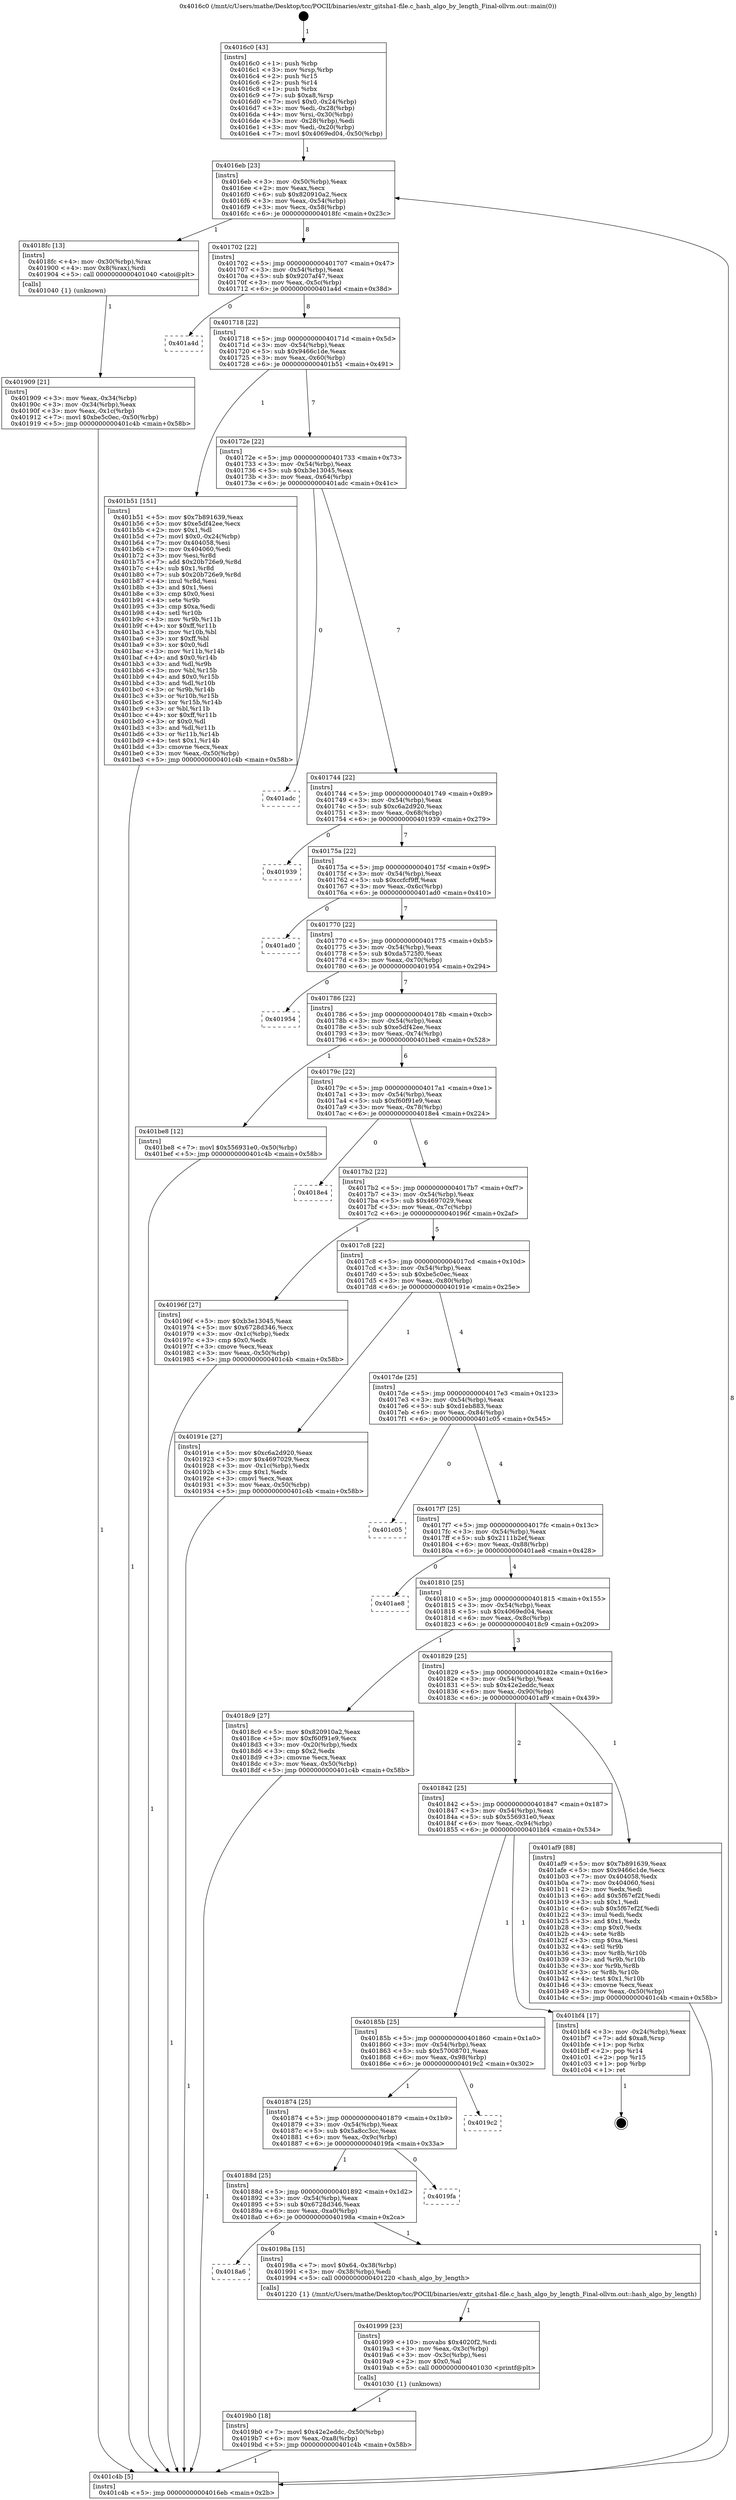 digraph "0x4016c0" {
  label = "0x4016c0 (/mnt/c/Users/mathe/Desktop/tcc/POCII/binaries/extr_gitsha1-file.c_hash_algo_by_length_Final-ollvm.out::main(0))"
  labelloc = "t"
  node[shape=record]

  Entry [label="",width=0.3,height=0.3,shape=circle,fillcolor=black,style=filled]
  "0x4016eb" [label="{
     0x4016eb [23]\l
     | [instrs]\l
     &nbsp;&nbsp;0x4016eb \<+3\>: mov -0x50(%rbp),%eax\l
     &nbsp;&nbsp;0x4016ee \<+2\>: mov %eax,%ecx\l
     &nbsp;&nbsp;0x4016f0 \<+6\>: sub $0x820910a2,%ecx\l
     &nbsp;&nbsp;0x4016f6 \<+3\>: mov %eax,-0x54(%rbp)\l
     &nbsp;&nbsp;0x4016f9 \<+3\>: mov %ecx,-0x58(%rbp)\l
     &nbsp;&nbsp;0x4016fc \<+6\>: je 00000000004018fc \<main+0x23c\>\l
  }"]
  "0x4018fc" [label="{
     0x4018fc [13]\l
     | [instrs]\l
     &nbsp;&nbsp;0x4018fc \<+4\>: mov -0x30(%rbp),%rax\l
     &nbsp;&nbsp;0x401900 \<+4\>: mov 0x8(%rax),%rdi\l
     &nbsp;&nbsp;0x401904 \<+5\>: call 0000000000401040 \<atoi@plt\>\l
     | [calls]\l
     &nbsp;&nbsp;0x401040 \{1\} (unknown)\l
  }"]
  "0x401702" [label="{
     0x401702 [22]\l
     | [instrs]\l
     &nbsp;&nbsp;0x401702 \<+5\>: jmp 0000000000401707 \<main+0x47\>\l
     &nbsp;&nbsp;0x401707 \<+3\>: mov -0x54(%rbp),%eax\l
     &nbsp;&nbsp;0x40170a \<+5\>: sub $0x9207af47,%eax\l
     &nbsp;&nbsp;0x40170f \<+3\>: mov %eax,-0x5c(%rbp)\l
     &nbsp;&nbsp;0x401712 \<+6\>: je 0000000000401a4d \<main+0x38d\>\l
  }"]
  Exit [label="",width=0.3,height=0.3,shape=circle,fillcolor=black,style=filled,peripheries=2]
  "0x401a4d" [label="{
     0x401a4d\l
  }", style=dashed]
  "0x401718" [label="{
     0x401718 [22]\l
     | [instrs]\l
     &nbsp;&nbsp;0x401718 \<+5\>: jmp 000000000040171d \<main+0x5d\>\l
     &nbsp;&nbsp;0x40171d \<+3\>: mov -0x54(%rbp),%eax\l
     &nbsp;&nbsp;0x401720 \<+5\>: sub $0x9466c1de,%eax\l
     &nbsp;&nbsp;0x401725 \<+3\>: mov %eax,-0x60(%rbp)\l
     &nbsp;&nbsp;0x401728 \<+6\>: je 0000000000401b51 \<main+0x491\>\l
  }"]
  "0x4019b0" [label="{
     0x4019b0 [18]\l
     | [instrs]\l
     &nbsp;&nbsp;0x4019b0 \<+7\>: movl $0x42e2eddc,-0x50(%rbp)\l
     &nbsp;&nbsp;0x4019b7 \<+6\>: mov %eax,-0xa8(%rbp)\l
     &nbsp;&nbsp;0x4019bd \<+5\>: jmp 0000000000401c4b \<main+0x58b\>\l
  }"]
  "0x401b51" [label="{
     0x401b51 [151]\l
     | [instrs]\l
     &nbsp;&nbsp;0x401b51 \<+5\>: mov $0x7b891639,%eax\l
     &nbsp;&nbsp;0x401b56 \<+5\>: mov $0xe5df42ee,%ecx\l
     &nbsp;&nbsp;0x401b5b \<+2\>: mov $0x1,%dl\l
     &nbsp;&nbsp;0x401b5d \<+7\>: movl $0x0,-0x24(%rbp)\l
     &nbsp;&nbsp;0x401b64 \<+7\>: mov 0x404058,%esi\l
     &nbsp;&nbsp;0x401b6b \<+7\>: mov 0x404060,%edi\l
     &nbsp;&nbsp;0x401b72 \<+3\>: mov %esi,%r8d\l
     &nbsp;&nbsp;0x401b75 \<+7\>: add $0x20b726e9,%r8d\l
     &nbsp;&nbsp;0x401b7c \<+4\>: sub $0x1,%r8d\l
     &nbsp;&nbsp;0x401b80 \<+7\>: sub $0x20b726e9,%r8d\l
     &nbsp;&nbsp;0x401b87 \<+4\>: imul %r8d,%esi\l
     &nbsp;&nbsp;0x401b8b \<+3\>: and $0x1,%esi\l
     &nbsp;&nbsp;0x401b8e \<+3\>: cmp $0x0,%esi\l
     &nbsp;&nbsp;0x401b91 \<+4\>: sete %r9b\l
     &nbsp;&nbsp;0x401b95 \<+3\>: cmp $0xa,%edi\l
     &nbsp;&nbsp;0x401b98 \<+4\>: setl %r10b\l
     &nbsp;&nbsp;0x401b9c \<+3\>: mov %r9b,%r11b\l
     &nbsp;&nbsp;0x401b9f \<+4\>: xor $0xff,%r11b\l
     &nbsp;&nbsp;0x401ba3 \<+3\>: mov %r10b,%bl\l
     &nbsp;&nbsp;0x401ba6 \<+3\>: xor $0xff,%bl\l
     &nbsp;&nbsp;0x401ba9 \<+3\>: xor $0x0,%dl\l
     &nbsp;&nbsp;0x401bac \<+3\>: mov %r11b,%r14b\l
     &nbsp;&nbsp;0x401baf \<+4\>: and $0x0,%r14b\l
     &nbsp;&nbsp;0x401bb3 \<+3\>: and %dl,%r9b\l
     &nbsp;&nbsp;0x401bb6 \<+3\>: mov %bl,%r15b\l
     &nbsp;&nbsp;0x401bb9 \<+4\>: and $0x0,%r15b\l
     &nbsp;&nbsp;0x401bbd \<+3\>: and %dl,%r10b\l
     &nbsp;&nbsp;0x401bc0 \<+3\>: or %r9b,%r14b\l
     &nbsp;&nbsp;0x401bc3 \<+3\>: or %r10b,%r15b\l
     &nbsp;&nbsp;0x401bc6 \<+3\>: xor %r15b,%r14b\l
     &nbsp;&nbsp;0x401bc9 \<+3\>: or %bl,%r11b\l
     &nbsp;&nbsp;0x401bcc \<+4\>: xor $0xff,%r11b\l
     &nbsp;&nbsp;0x401bd0 \<+3\>: or $0x0,%dl\l
     &nbsp;&nbsp;0x401bd3 \<+3\>: and %dl,%r11b\l
     &nbsp;&nbsp;0x401bd6 \<+3\>: or %r11b,%r14b\l
     &nbsp;&nbsp;0x401bd9 \<+4\>: test $0x1,%r14b\l
     &nbsp;&nbsp;0x401bdd \<+3\>: cmovne %ecx,%eax\l
     &nbsp;&nbsp;0x401be0 \<+3\>: mov %eax,-0x50(%rbp)\l
     &nbsp;&nbsp;0x401be3 \<+5\>: jmp 0000000000401c4b \<main+0x58b\>\l
  }"]
  "0x40172e" [label="{
     0x40172e [22]\l
     | [instrs]\l
     &nbsp;&nbsp;0x40172e \<+5\>: jmp 0000000000401733 \<main+0x73\>\l
     &nbsp;&nbsp;0x401733 \<+3\>: mov -0x54(%rbp),%eax\l
     &nbsp;&nbsp;0x401736 \<+5\>: sub $0xb3e13045,%eax\l
     &nbsp;&nbsp;0x40173b \<+3\>: mov %eax,-0x64(%rbp)\l
     &nbsp;&nbsp;0x40173e \<+6\>: je 0000000000401adc \<main+0x41c\>\l
  }"]
  "0x401999" [label="{
     0x401999 [23]\l
     | [instrs]\l
     &nbsp;&nbsp;0x401999 \<+10\>: movabs $0x4020f2,%rdi\l
     &nbsp;&nbsp;0x4019a3 \<+3\>: mov %eax,-0x3c(%rbp)\l
     &nbsp;&nbsp;0x4019a6 \<+3\>: mov -0x3c(%rbp),%esi\l
     &nbsp;&nbsp;0x4019a9 \<+2\>: mov $0x0,%al\l
     &nbsp;&nbsp;0x4019ab \<+5\>: call 0000000000401030 \<printf@plt\>\l
     | [calls]\l
     &nbsp;&nbsp;0x401030 \{1\} (unknown)\l
  }"]
  "0x401adc" [label="{
     0x401adc\l
  }", style=dashed]
  "0x401744" [label="{
     0x401744 [22]\l
     | [instrs]\l
     &nbsp;&nbsp;0x401744 \<+5\>: jmp 0000000000401749 \<main+0x89\>\l
     &nbsp;&nbsp;0x401749 \<+3\>: mov -0x54(%rbp),%eax\l
     &nbsp;&nbsp;0x40174c \<+5\>: sub $0xc6a2d920,%eax\l
     &nbsp;&nbsp;0x401751 \<+3\>: mov %eax,-0x68(%rbp)\l
     &nbsp;&nbsp;0x401754 \<+6\>: je 0000000000401939 \<main+0x279\>\l
  }"]
  "0x4018a6" [label="{
     0x4018a6\l
  }", style=dashed]
  "0x401939" [label="{
     0x401939\l
  }", style=dashed]
  "0x40175a" [label="{
     0x40175a [22]\l
     | [instrs]\l
     &nbsp;&nbsp;0x40175a \<+5\>: jmp 000000000040175f \<main+0x9f\>\l
     &nbsp;&nbsp;0x40175f \<+3\>: mov -0x54(%rbp),%eax\l
     &nbsp;&nbsp;0x401762 \<+5\>: sub $0xccfcf9ff,%eax\l
     &nbsp;&nbsp;0x401767 \<+3\>: mov %eax,-0x6c(%rbp)\l
     &nbsp;&nbsp;0x40176a \<+6\>: je 0000000000401ad0 \<main+0x410\>\l
  }"]
  "0x40198a" [label="{
     0x40198a [15]\l
     | [instrs]\l
     &nbsp;&nbsp;0x40198a \<+7\>: movl $0x64,-0x38(%rbp)\l
     &nbsp;&nbsp;0x401991 \<+3\>: mov -0x38(%rbp),%edi\l
     &nbsp;&nbsp;0x401994 \<+5\>: call 0000000000401220 \<hash_algo_by_length\>\l
     | [calls]\l
     &nbsp;&nbsp;0x401220 \{1\} (/mnt/c/Users/mathe/Desktop/tcc/POCII/binaries/extr_gitsha1-file.c_hash_algo_by_length_Final-ollvm.out::hash_algo_by_length)\l
  }"]
  "0x401ad0" [label="{
     0x401ad0\l
  }", style=dashed]
  "0x401770" [label="{
     0x401770 [22]\l
     | [instrs]\l
     &nbsp;&nbsp;0x401770 \<+5\>: jmp 0000000000401775 \<main+0xb5\>\l
     &nbsp;&nbsp;0x401775 \<+3\>: mov -0x54(%rbp),%eax\l
     &nbsp;&nbsp;0x401778 \<+5\>: sub $0xda5725f0,%eax\l
     &nbsp;&nbsp;0x40177d \<+3\>: mov %eax,-0x70(%rbp)\l
     &nbsp;&nbsp;0x401780 \<+6\>: je 0000000000401954 \<main+0x294\>\l
  }"]
  "0x40188d" [label="{
     0x40188d [25]\l
     | [instrs]\l
     &nbsp;&nbsp;0x40188d \<+5\>: jmp 0000000000401892 \<main+0x1d2\>\l
     &nbsp;&nbsp;0x401892 \<+3\>: mov -0x54(%rbp),%eax\l
     &nbsp;&nbsp;0x401895 \<+5\>: sub $0x6728d346,%eax\l
     &nbsp;&nbsp;0x40189a \<+6\>: mov %eax,-0xa0(%rbp)\l
     &nbsp;&nbsp;0x4018a0 \<+6\>: je 000000000040198a \<main+0x2ca\>\l
  }"]
  "0x401954" [label="{
     0x401954\l
  }", style=dashed]
  "0x401786" [label="{
     0x401786 [22]\l
     | [instrs]\l
     &nbsp;&nbsp;0x401786 \<+5\>: jmp 000000000040178b \<main+0xcb\>\l
     &nbsp;&nbsp;0x40178b \<+3\>: mov -0x54(%rbp),%eax\l
     &nbsp;&nbsp;0x40178e \<+5\>: sub $0xe5df42ee,%eax\l
     &nbsp;&nbsp;0x401793 \<+3\>: mov %eax,-0x74(%rbp)\l
     &nbsp;&nbsp;0x401796 \<+6\>: je 0000000000401be8 \<main+0x528\>\l
  }"]
  "0x4019fa" [label="{
     0x4019fa\l
  }", style=dashed]
  "0x401be8" [label="{
     0x401be8 [12]\l
     | [instrs]\l
     &nbsp;&nbsp;0x401be8 \<+7\>: movl $0x556931e0,-0x50(%rbp)\l
     &nbsp;&nbsp;0x401bef \<+5\>: jmp 0000000000401c4b \<main+0x58b\>\l
  }"]
  "0x40179c" [label="{
     0x40179c [22]\l
     | [instrs]\l
     &nbsp;&nbsp;0x40179c \<+5\>: jmp 00000000004017a1 \<main+0xe1\>\l
     &nbsp;&nbsp;0x4017a1 \<+3\>: mov -0x54(%rbp),%eax\l
     &nbsp;&nbsp;0x4017a4 \<+5\>: sub $0xf60f91e9,%eax\l
     &nbsp;&nbsp;0x4017a9 \<+3\>: mov %eax,-0x78(%rbp)\l
     &nbsp;&nbsp;0x4017ac \<+6\>: je 00000000004018e4 \<main+0x224\>\l
  }"]
  "0x401874" [label="{
     0x401874 [25]\l
     | [instrs]\l
     &nbsp;&nbsp;0x401874 \<+5\>: jmp 0000000000401879 \<main+0x1b9\>\l
     &nbsp;&nbsp;0x401879 \<+3\>: mov -0x54(%rbp),%eax\l
     &nbsp;&nbsp;0x40187c \<+5\>: sub $0x5a8cc3cc,%eax\l
     &nbsp;&nbsp;0x401881 \<+6\>: mov %eax,-0x9c(%rbp)\l
     &nbsp;&nbsp;0x401887 \<+6\>: je 00000000004019fa \<main+0x33a\>\l
  }"]
  "0x4018e4" [label="{
     0x4018e4\l
  }", style=dashed]
  "0x4017b2" [label="{
     0x4017b2 [22]\l
     | [instrs]\l
     &nbsp;&nbsp;0x4017b2 \<+5\>: jmp 00000000004017b7 \<main+0xf7\>\l
     &nbsp;&nbsp;0x4017b7 \<+3\>: mov -0x54(%rbp),%eax\l
     &nbsp;&nbsp;0x4017ba \<+5\>: sub $0x4697029,%eax\l
     &nbsp;&nbsp;0x4017bf \<+3\>: mov %eax,-0x7c(%rbp)\l
     &nbsp;&nbsp;0x4017c2 \<+6\>: je 000000000040196f \<main+0x2af\>\l
  }"]
  "0x4019c2" [label="{
     0x4019c2\l
  }", style=dashed]
  "0x40196f" [label="{
     0x40196f [27]\l
     | [instrs]\l
     &nbsp;&nbsp;0x40196f \<+5\>: mov $0xb3e13045,%eax\l
     &nbsp;&nbsp;0x401974 \<+5\>: mov $0x6728d346,%ecx\l
     &nbsp;&nbsp;0x401979 \<+3\>: mov -0x1c(%rbp),%edx\l
     &nbsp;&nbsp;0x40197c \<+3\>: cmp $0x0,%edx\l
     &nbsp;&nbsp;0x40197f \<+3\>: cmove %ecx,%eax\l
     &nbsp;&nbsp;0x401982 \<+3\>: mov %eax,-0x50(%rbp)\l
     &nbsp;&nbsp;0x401985 \<+5\>: jmp 0000000000401c4b \<main+0x58b\>\l
  }"]
  "0x4017c8" [label="{
     0x4017c8 [22]\l
     | [instrs]\l
     &nbsp;&nbsp;0x4017c8 \<+5\>: jmp 00000000004017cd \<main+0x10d\>\l
     &nbsp;&nbsp;0x4017cd \<+3\>: mov -0x54(%rbp),%eax\l
     &nbsp;&nbsp;0x4017d0 \<+5\>: sub $0xbe5c0ec,%eax\l
     &nbsp;&nbsp;0x4017d5 \<+3\>: mov %eax,-0x80(%rbp)\l
     &nbsp;&nbsp;0x4017d8 \<+6\>: je 000000000040191e \<main+0x25e\>\l
  }"]
  "0x40185b" [label="{
     0x40185b [25]\l
     | [instrs]\l
     &nbsp;&nbsp;0x40185b \<+5\>: jmp 0000000000401860 \<main+0x1a0\>\l
     &nbsp;&nbsp;0x401860 \<+3\>: mov -0x54(%rbp),%eax\l
     &nbsp;&nbsp;0x401863 \<+5\>: sub $0x57008701,%eax\l
     &nbsp;&nbsp;0x401868 \<+6\>: mov %eax,-0x98(%rbp)\l
     &nbsp;&nbsp;0x40186e \<+6\>: je 00000000004019c2 \<main+0x302\>\l
  }"]
  "0x40191e" [label="{
     0x40191e [27]\l
     | [instrs]\l
     &nbsp;&nbsp;0x40191e \<+5\>: mov $0xc6a2d920,%eax\l
     &nbsp;&nbsp;0x401923 \<+5\>: mov $0x4697029,%ecx\l
     &nbsp;&nbsp;0x401928 \<+3\>: mov -0x1c(%rbp),%edx\l
     &nbsp;&nbsp;0x40192b \<+3\>: cmp $0x1,%edx\l
     &nbsp;&nbsp;0x40192e \<+3\>: cmovl %ecx,%eax\l
     &nbsp;&nbsp;0x401931 \<+3\>: mov %eax,-0x50(%rbp)\l
     &nbsp;&nbsp;0x401934 \<+5\>: jmp 0000000000401c4b \<main+0x58b\>\l
  }"]
  "0x4017de" [label="{
     0x4017de [25]\l
     | [instrs]\l
     &nbsp;&nbsp;0x4017de \<+5\>: jmp 00000000004017e3 \<main+0x123\>\l
     &nbsp;&nbsp;0x4017e3 \<+3\>: mov -0x54(%rbp),%eax\l
     &nbsp;&nbsp;0x4017e6 \<+5\>: sub $0xd1eb883,%eax\l
     &nbsp;&nbsp;0x4017eb \<+6\>: mov %eax,-0x84(%rbp)\l
     &nbsp;&nbsp;0x4017f1 \<+6\>: je 0000000000401c05 \<main+0x545\>\l
  }"]
  "0x401bf4" [label="{
     0x401bf4 [17]\l
     | [instrs]\l
     &nbsp;&nbsp;0x401bf4 \<+3\>: mov -0x24(%rbp),%eax\l
     &nbsp;&nbsp;0x401bf7 \<+7\>: add $0xa8,%rsp\l
     &nbsp;&nbsp;0x401bfe \<+1\>: pop %rbx\l
     &nbsp;&nbsp;0x401bff \<+2\>: pop %r14\l
     &nbsp;&nbsp;0x401c01 \<+2\>: pop %r15\l
     &nbsp;&nbsp;0x401c03 \<+1\>: pop %rbp\l
     &nbsp;&nbsp;0x401c04 \<+1\>: ret\l
  }"]
  "0x401c05" [label="{
     0x401c05\l
  }", style=dashed]
  "0x4017f7" [label="{
     0x4017f7 [25]\l
     | [instrs]\l
     &nbsp;&nbsp;0x4017f7 \<+5\>: jmp 00000000004017fc \<main+0x13c\>\l
     &nbsp;&nbsp;0x4017fc \<+3\>: mov -0x54(%rbp),%eax\l
     &nbsp;&nbsp;0x4017ff \<+5\>: sub $0x2111b2ef,%eax\l
     &nbsp;&nbsp;0x401804 \<+6\>: mov %eax,-0x88(%rbp)\l
     &nbsp;&nbsp;0x40180a \<+6\>: je 0000000000401ae8 \<main+0x428\>\l
  }"]
  "0x401842" [label="{
     0x401842 [25]\l
     | [instrs]\l
     &nbsp;&nbsp;0x401842 \<+5\>: jmp 0000000000401847 \<main+0x187\>\l
     &nbsp;&nbsp;0x401847 \<+3\>: mov -0x54(%rbp),%eax\l
     &nbsp;&nbsp;0x40184a \<+5\>: sub $0x556931e0,%eax\l
     &nbsp;&nbsp;0x40184f \<+6\>: mov %eax,-0x94(%rbp)\l
     &nbsp;&nbsp;0x401855 \<+6\>: je 0000000000401bf4 \<main+0x534\>\l
  }"]
  "0x401ae8" [label="{
     0x401ae8\l
  }", style=dashed]
  "0x401810" [label="{
     0x401810 [25]\l
     | [instrs]\l
     &nbsp;&nbsp;0x401810 \<+5\>: jmp 0000000000401815 \<main+0x155\>\l
     &nbsp;&nbsp;0x401815 \<+3\>: mov -0x54(%rbp),%eax\l
     &nbsp;&nbsp;0x401818 \<+5\>: sub $0x4069ed04,%eax\l
     &nbsp;&nbsp;0x40181d \<+6\>: mov %eax,-0x8c(%rbp)\l
     &nbsp;&nbsp;0x401823 \<+6\>: je 00000000004018c9 \<main+0x209\>\l
  }"]
  "0x401af9" [label="{
     0x401af9 [88]\l
     | [instrs]\l
     &nbsp;&nbsp;0x401af9 \<+5\>: mov $0x7b891639,%eax\l
     &nbsp;&nbsp;0x401afe \<+5\>: mov $0x9466c1de,%ecx\l
     &nbsp;&nbsp;0x401b03 \<+7\>: mov 0x404058,%edx\l
     &nbsp;&nbsp;0x401b0a \<+7\>: mov 0x404060,%esi\l
     &nbsp;&nbsp;0x401b11 \<+2\>: mov %edx,%edi\l
     &nbsp;&nbsp;0x401b13 \<+6\>: add $0x5f67ef2f,%edi\l
     &nbsp;&nbsp;0x401b19 \<+3\>: sub $0x1,%edi\l
     &nbsp;&nbsp;0x401b1c \<+6\>: sub $0x5f67ef2f,%edi\l
     &nbsp;&nbsp;0x401b22 \<+3\>: imul %edi,%edx\l
     &nbsp;&nbsp;0x401b25 \<+3\>: and $0x1,%edx\l
     &nbsp;&nbsp;0x401b28 \<+3\>: cmp $0x0,%edx\l
     &nbsp;&nbsp;0x401b2b \<+4\>: sete %r8b\l
     &nbsp;&nbsp;0x401b2f \<+3\>: cmp $0xa,%esi\l
     &nbsp;&nbsp;0x401b32 \<+4\>: setl %r9b\l
     &nbsp;&nbsp;0x401b36 \<+3\>: mov %r8b,%r10b\l
     &nbsp;&nbsp;0x401b39 \<+3\>: and %r9b,%r10b\l
     &nbsp;&nbsp;0x401b3c \<+3\>: xor %r9b,%r8b\l
     &nbsp;&nbsp;0x401b3f \<+3\>: or %r8b,%r10b\l
     &nbsp;&nbsp;0x401b42 \<+4\>: test $0x1,%r10b\l
     &nbsp;&nbsp;0x401b46 \<+3\>: cmovne %ecx,%eax\l
     &nbsp;&nbsp;0x401b49 \<+3\>: mov %eax,-0x50(%rbp)\l
     &nbsp;&nbsp;0x401b4c \<+5\>: jmp 0000000000401c4b \<main+0x58b\>\l
  }"]
  "0x4018c9" [label="{
     0x4018c9 [27]\l
     | [instrs]\l
     &nbsp;&nbsp;0x4018c9 \<+5\>: mov $0x820910a2,%eax\l
     &nbsp;&nbsp;0x4018ce \<+5\>: mov $0xf60f91e9,%ecx\l
     &nbsp;&nbsp;0x4018d3 \<+3\>: mov -0x20(%rbp),%edx\l
     &nbsp;&nbsp;0x4018d6 \<+3\>: cmp $0x2,%edx\l
     &nbsp;&nbsp;0x4018d9 \<+3\>: cmovne %ecx,%eax\l
     &nbsp;&nbsp;0x4018dc \<+3\>: mov %eax,-0x50(%rbp)\l
     &nbsp;&nbsp;0x4018df \<+5\>: jmp 0000000000401c4b \<main+0x58b\>\l
  }"]
  "0x401829" [label="{
     0x401829 [25]\l
     | [instrs]\l
     &nbsp;&nbsp;0x401829 \<+5\>: jmp 000000000040182e \<main+0x16e\>\l
     &nbsp;&nbsp;0x40182e \<+3\>: mov -0x54(%rbp),%eax\l
     &nbsp;&nbsp;0x401831 \<+5\>: sub $0x42e2eddc,%eax\l
     &nbsp;&nbsp;0x401836 \<+6\>: mov %eax,-0x90(%rbp)\l
     &nbsp;&nbsp;0x40183c \<+6\>: je 0000000000401af9 \<main+0x439\>\l
  }"]
  "0x401c4b" [label="{
     0x401c4b [5]\l
     | [instrs]\l
     &nbsp;&nbsp;0x401c4b \<+5\>: jmp 00000000004016eb \<main+0x2b\>\l
  }"]
  "0x4016c0" [label="{
     0x4016c0 [43]\l
     | [instrs]\l
     &nbsp;&nbsp;0x4016c0 \<+1\>: push %rbp\l
     &nbsp;&nbsp;0x4016c1 \<+3\>: mov %rsp,%rbp\l
     &nbsp;&nbsp;0x4016c4 \<+2\>: push %r15\l
     &nbsp;&nbsp;0x4016c6 \<+2\>: push %r14\l
     &nbsp;&nbsp;0x4016c8 \<+1\>: push %rbx\l
     &nbsp;&nbsp;0x4016c9 \<+7\>: sub $0xa8,%rsp\l
     &nbsp;&nbsp;0x4016d0 \<+7\>: movl $0x0,-0x24(%rbp)\l
     &nbsp;&nbsp;0x4016d7 \<+3\>: mov %edi,-0x28(%rbp)\l
     &nbsp;&nbsp;0x4016da \<+4\>: mov %rsi,-0x30(%rbp)\l
     &nbsp;&nbsp;0x4016de \<+3\>: mov -0x28(%rbp),%edi\l
     &nbsp;&nbsp;0x4016e1 \<+3\>: mov %edi,-0x20(%rbp)\l
     &nbsp;&nbsp;0x4016e4 \<+7\>: movl $0x4069ed04,-0x50(%rbp)\l
  }"]
  "0x401909" [label="{
     0x401909 [21]\l
     | [instrs]\l
     &nbsp;&nbsp;0x401909 \<+3\>: mov %eax,-0x34(%rbp)\l
     &nbsp;&nbsp;0x40190c \<+3\>: mov -0x34(%rbp),%eax\l
     &nbsp;&nbsp;0x40190f \<+3\>: mov %eax,-0x1c(%rbp)\l
     &nbsp;&nbsp;0x401912 \<+7\>: movl $0xbe5c0ec,-0x50(%rbp)\l
     &nbsp;&nbsp;0x401919 \<+5\>: jmp 0000000000401c4b \<main+0x58b\>\l
  }"]
  Entry -> "0x4016c0" [label=" 1"]
  "0x4016eb" -> "0x4018fc" [label=" 1"]
  "0x4016eb" -> "0x401702" [label=" 8"]
  "0x401bf4" -> Exit [label=" 1"]
  "0x401702" -> "0x401a4d" [label=" 0"]
  "0x401702" -> "0x401718" [label=" 8"]
  "0x401be8" -> "0x401c4b" [label=" 1"]
  "0x401718" -> "0x401b51" [label=" 1"]
  "0x401718" -> "0x40172e" [label=" 7"]
  "0x401b51" -> "0x401c4b" [label=" 1"]
  "0x40172e" -> "0x401adc" [label=" 0"]
  "0x40172e" -> "0x401744" [label=" 7"]
  "0x401af9" -> "0x401c4b" [label=" 1"]
  "0x401744" -> "0x401939" [label=" 0"]
  "0x401744" -> "0x40175a" [label=" 7"]
  "0x4019b0" -> "0x401c4b" [label=" 1"]
  "0x40175a" -> "0x401ad0" [label=" 0"]
  "0x40175a" -> "0x401770" [label=" 7"]
  "0x401999" -> "0x4019b0" [label=" 1"]
  "0x401770" -> "0x401954" [label=" 0"]
  "0x401770" -> "0x401786" [label=" 7"]
  "0x40188d" -> "0x4018a6" [label=" 0"]
  "0x401786" -> "0x401be8" [label=" 1"]
  "0x401786" -> "0x40179c" [label=" 6"]
  "0x40188d" -> "0x40198a" [label=" 1"]
  "0x40179c" -> "0x4018e4" [label=" 0"]
  "0x40179c" -> "0x4017b2" [label=" 6"]
  "0x401874" -> "0x40188d" [label=" 1"]
  "0x4017b2" -> "0x40196f" [label=" 1"]
  "0x4017b2" -> "0x4017c8" [label=" 5"]
  "0x401874" -> "0x4019fa" [label=" 0"]
  "0x4017c8" -> "0x40191e" [label=" 1"]
  "0x4017c8" -> "0x4017de" [label=" 4"]
  "0x40185b" -> "0x401874" [label=" 1"]
  "0x4017de" -> "0x401c05" [label=" 0"]
  "0x4017de" -> "0x4017f7" [label=" 4"]
  "0x40185b" -> "0x4019c2" [label=" 0"]
  "0x4017f7" -> "0x401ae8" [label=" 0"]
  "0x4017f7" -> "0x401810" [label=" 4"]
  "0x401842" -> "0x40185b" [label=" 1"]
  "0x401810" -> "0x4018c9" [label=" 1"]
  "0x401810" -> "0x401829" [label=" 3"]
  "0x4018c9" -> "0x401c4b" [label=" 1"]
  "0x4016c0" -> "0x4016eb" [label=" 1"]
  "0x401c4b" -> "0x4016eb" [label=" 8"]
  "0x4018fc" -> "0x401909" [label=" 1"]
  "0x401909" -> "0x401c4b" [label=" 1"]
  "0x40191e" -> "0x401c4b" [label=" 1"]
  "0x40196f" -> "0x401c4b" [label=" 1"]
  "0x401842" -> "0x401bf4" [label=" 1"]
  "0x401829" -> "0x401af9" [label=" 1"]
  "0x401829" -> "0x401842" [label=" 2"]
  "0x40198a" -> "0x401999" [label=" 1"]
}
